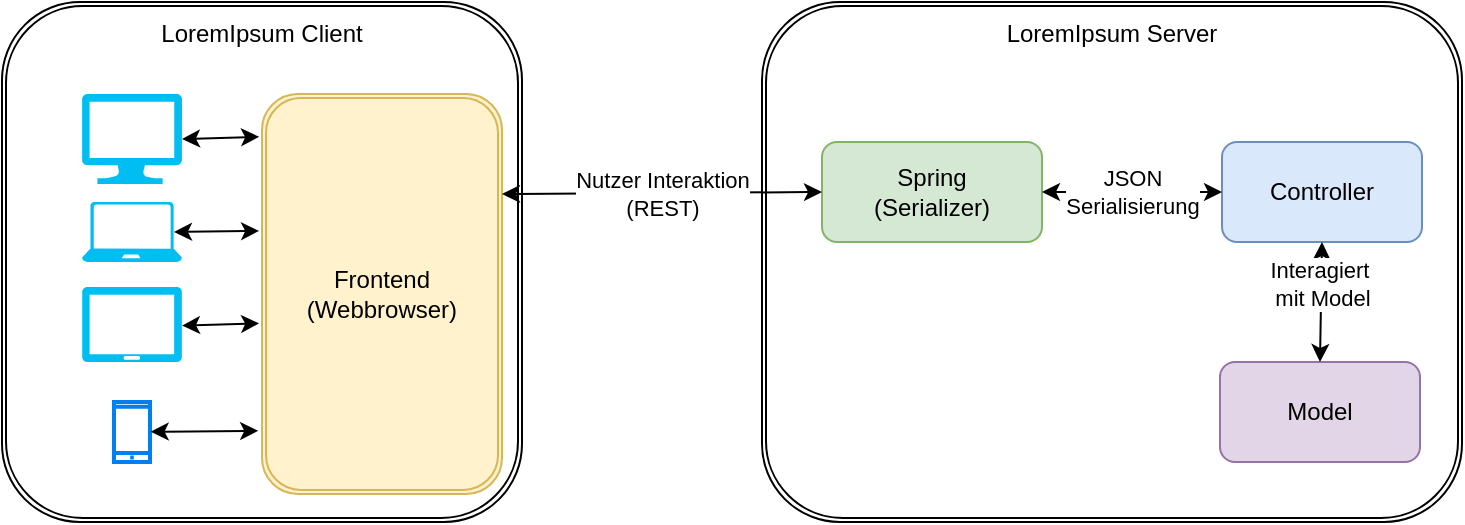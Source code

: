 <mxfile version="18.0.3" type="github">
  <diagram id="H-JxIq9hDwRm9EaQoew5" name="Page-1">
    <mxGraphModel dx="912" dy="852" grid="0" gridSize="10" guides="1" tooltips="1" connect="1" arrows="1" fold="1" page="0" pageScale="1" pageWidth="850" pageHeight="1100" math="0" shadow="0">
      <root>
        <mxCell id="0" />
        <mxCell id="1" parent="0" />
        <mxCell id="-WDhDGiW_aDV9kdZC9Ua-2" value="LoremIpsum Client" style="shape=ext;double=1;rounded=1;whiteSpace=wrap;html=1;verticalAlign=top;" vertex="1" parent="1">
          <mxGeometry x="70" y="270" width="260" height="260" as="geometry" />
        </mxCell>
        <mxCell id="-WDhDGiW_aDV9kdZC9Ua-3" value="LoremIpsum Server" style="shape=ext;double=1;rounded=1;whiteSpace=wrap;html=1;verticalAlign=top;" vertex="1" parent="1">
          <mxGeometry x="450" y="270" width="350" height="260" as="geometry" />
        </mxCell>
        <mxCell id="-WDhDGiW_aDV9kdZC9Ua-6" value="Frontend&lt;br&gt;(Webbrowser)" style="shape=ext;double=1;rounded=1;whiteSpace=wrap;html=1;fillColor=#fff2cc;strokeColor=#d6b656;" vertex="1" parent="1">
          <mxGeometry x="200" y="316" width="120" height="200" as="geometry" />
        </mxCell>
        <mxCell id="-WDhDGiW_aDV9kdZC9Ua-8" value="Spring&lt;br&gt;(Serializer)" style="rounded=1;whiteSpace=wrap;html=1;fillColor=#d5e8d4;strokeColor=#82b366;" vertex="1" parent="1">
          <mxGeometry x="480" y="340" width="110" height="50" as="geometry" />
        </mxCell>
        <mxCell id="-WDhDGiW_aDV9kdZC9Ua-9" value="Controller" style="rounded=1;whiteSpace=wrap;html=1;fillColor=#dae8fc;strokeColor=#6c8ebf;" vertex="1" parent="1">
          <mxGeometry x="680" y="340" width="100" height="50" as="geometry" />
        </mxCell>
        <mxCell id="-WDhDGiW_aDV9kdZC9Ua-10" value="Model" style="rounded=1;whiteSpace=wrap;html=1;fillColor=#e1d5e7;strokeColor=#9673a6;" vertex="1" parent="1">
          <mxGeometry x="679" y="450" width="100" height="50" as="geometry" />
        </mxCell>
        <mxCell id="-WDhDGiW_aDV9kdZC9Ua-11" value="JSON&lt;br&gt;Serialisierung" style="endArrow=classic;startArrow=classic;html=1;rounded=0;entryX=0;entryY=0.5;entryDx=0;entryDy=0;exitX=1;exitY=0.5;exitDx=0;exitDy=0;" edge="1" parent="1" source="-WDhDGiW_aDV9kdZC9Ua-8" target="-WDhDGiW_aDV9kdZC9Ua-9">
          <mxGeometry width="50" height="50" relative="1" as="geometry">
            <mxPoint x="550" y="250" as="sourcePoint" />
            <mxPoint x="600" y="200" as="targetPoint" />
          </mxGeometry>
        </mxCell>
        <mxCell id="-WDhDGiW_aDV9kdZC9Ua-12" value="" style="endArrow=classic;startArrow=classic;html=1;rounded=0;entryX=0.5;entryY=1;entryDx=0;entryDy=0;exitX=0.5;exitY=0;exitDx=0;exitDy=0;" edge="1" parent="1" source="-WDhDGiW_aDV9kdZC9Ua-10" target="-WDhDGiW_aDV9kdZC9Ua-9">
          <mxGeometry width="50" height="50" relative="1" as="geometry">
            <mxPoint x="720" y="460" as="sourcePoint" />
            <mxPoint x="770" y="410" as="targetPoint" />
          </mxGeometry>
        </mxCell>
        <mxCell id="-WDhDGiW_aDV9kdZC9Ua-13" value="Interagiert&amp;nbsp;&lt;br&gt;mit Model" style="edgeLabel;html=1;align=center;verticalAlign=middle;resizable=0;points=[];" vertex="1" connectable="0" parent="-WDhDGiW_aDV9kdZC9Ua-12">
          <mxGeometry x="0.295" relative="1" as="geometry">
            <mxPoint as="offset" />
          </mxGeometry>
        </mxCell>
        <mxCell id="-WDhDGiW_aDV9kdZC9Ua-14" value="Nutzer Interaktion&lt;br&gt;(REST)" style="endArrow=classic;startArrow=classic;html=1;rounded=0;entryX=0;entryY=0.5;entryDx=0;entryDy=0;exitX=1;exitY=0.25;exitDx=0;exitDy=0;" edge="1" parent="1" source="-WDhDGiW_aDV9kdZC9Ua-6" target="-WDhDGiW_aDV9kdZC9Ua-8">
          <mxGeometry width="50" height="50" relative="1" as="geometry">
            <mxPoint x="440" y="320" as="sourcePoint" />
            <mxPoint x="490" y="270" as="targetPoint" />
          </mxGeometry>
        </mxCell>
        <mxCell id="-WDhDGiW_aDV9kdZC9Ua-15" value="" style="verticalLabelPosition=bottom;html=1;verticalAlign=top;align=center;strokeColor=none;fillColor=#00BEF2;shape=mxgraph.azure.computer;pointerEvents=1;" vertex="1" parent="1">
          <mxGeometry x="110" y="316" width="50" height="45" as="geometry" />
        </mxCell>
        <mxCell id="-WDhDGiW_aDV9kdZC9Ua-16" value="" style="verticalLabelPosition=bottom;html=1;verticalAlign=top;align=center;strokeColor=none;fillColor=#00BEF2;shape=mxgraph.azure.laptop;pointerEvents=1;" vertex="1" parent="1">
          <mxGeometry x="110" y="370" width="50" height="30" as="geometry" />
        </mxCell>
        <mxCell id="-WDhDGiW_aDV9kdZC9Ua-17" value="" style="verticalLabelPosition=bottom;html=1;verticalAlign=top;align=center;strokeColor=none;fillColor=#00BEF2;shape=mxgraph.azure.tablet;pointerEvents=1;" vertex="1" parent="1">
          <mxGeometry x="110" y="412.5" width="50" height="37.5" as="geometry" />
        </mxCell>
        <mxCell id="-WDhDGiW_aDV9kdZC9Ua-18" value="" style="html=1;verticalLabelPosition=bottom;align=center;labelBackgroundColor=#ffffff;verticalAlign=top;strokeWidth=2;strokeColor=#0080F0;shadow=0;dashed=0;shape=mxgraph.ios7.icons.smartphone;" vertex="1" parent="1">
          <mxGeometry x="126" y="470" width="18" height="30" as="geometry" />
        </mxCell>
        <mxCell id="-WDhDGiW_aDV9kdZC9Ua-19" value="" style="endArrow=classic;startArrow=classic;html=1;rounded=0;exitX=1;exitY=0.5;exitDx=0;exitDy=0;exitPerimeter=0;entryX=-0.012;entryY=0.107;entryDx=0;entryDy=0;entryPerimeter=0;" edge="1" parent="1" source="-WDhDGiW_aDV9kdZC9Ua-15" target="-WDhDGiW_aDV9kdZC9Ua-6">
          <mxGeometry width="50" height="50" relative="1" as="geometry">
            <mxPoint x="210" y="250" as="sourcePoint" />
            <mxPoint x="260" y="200" as="targetPoint" />
          </mxGeometry>
        </mxCell>
        <mxCell id="-WDhDGiW_aDV9kdZC9Ua-20" value="" style="endArrow=classic;startArrow=classic;html=1;rounded=0;exitX=0.92;exitY=0.5;exitDx=0;exitDy=0;exitPerimeter=0;entryX=-0.012;entryY=0.107;entryDx=0;entryDy=0;entryPerimeter=0;" edge="1" parent="1" source="-WDhDGiW_aDV9kdZC9Ua-16">
          <mxGeometry width="50" height="50" relative="1" as="geometry">
            <mxPoint x="160" y="385.55" as="sourcePoint" />
            <mxPoint x="198.56" y="384.45" as="targetPoint" />
          </mxGeometry>
        </mxCell>
        <mxCell id="-WDhDGiW_aDV9kdZC9Ua-21" value="" style="endArrow=classic;startArrow=classic;html=1;rounded=0;exitX=1;exitY=0.5;exitDx=0;exitDy=0;exitPerimeter=0;entryX=-0.012;entryY=0.107;entryDx=0;entryDy=0;entryPerimeter=0;fontStyle=0" edge="1" parent="1">
          <mxGeometry width="50" height="50" relative="1" as="geometry">
            <mxPoint x="160" y="431.8" as="sourcePoint" />
            <mxPoint x="198.56" y="430.7" as="targetPoint" />
          </mxGeometry>
        </mxCell>
        <mxCell id="-WDhDGiW_aDV9kdZC9Ua-22" value="" style="endArrow=classic;startArrow=classic;html=1;rounded=0;exitX=1.019;exitY=0.496;exitDx=0;exitDy=0;exitPerimeter=0;entryX=-0.016;entryY=0.842;entryDx=0;entryDy=0;entryPerimeter=0;fontStyle=1" edge="1" parent="1" source="-WDhDGiW_aDV9kdZC9Ua-18" target="-WDhDGiW_aDV9kdZC9Ua-6">
          <mxGeometry width="50" height="50" relative="1" as="geometry">
            <mxPoint x="160" y="485.55" as="sourcePoint" />
            <mxPoint x="198.56" y="484.45" as="targetPoint" />
          </mxGeometry>
        </mxCell>
      </root>
    </mxGraphModel>
  </diagram>
</mxfile>
